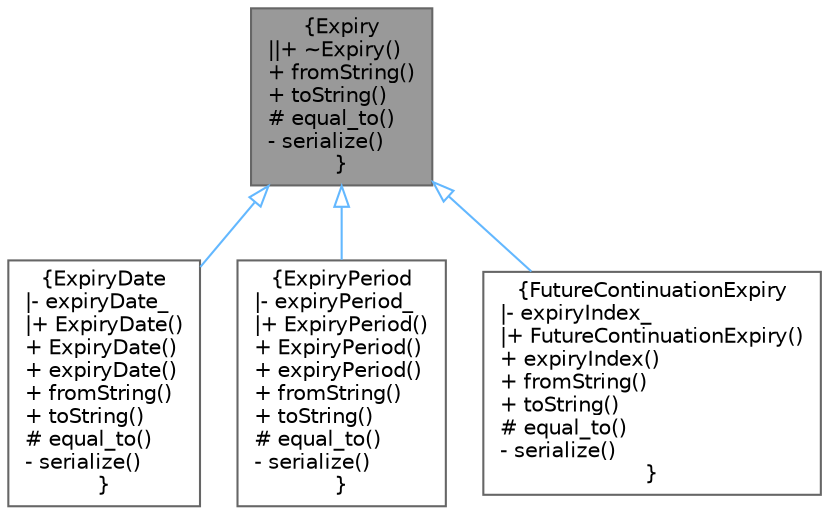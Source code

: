 digraph "Expiry"
{
 // INTERACTIVE_SVG=YES
 // LATEX_PDF_SIZE
  bgcolor="transparent";
  edge [fontname=Helvetica,fontsize=10,labelfontname=Helvetica,labelfontsize=10];
  node [fontname=Helvetica,fontsize=10,shape=box,height=0.2,width=0.4];
  Node1 [label="{Expiry\n||+ ~Expiry()\l+ fromString()\l+ toString()\l# equal_to()\l- serialize()\l}",height=0.2,width=0.4,color="gray40", fillcolor="grey60", style="filled", fontcolor="black",tooltip=" "];
  Node1 -> Node2 [dir="back",color="steelblue1",style="solid",arrowtail="onormal"];
  Node2 [label="{ExpiryDate\n|- expiryDate_\l|+ ExpiryDate()\l+ ExpiryDate()\l+ expiryDate()\l+ fromString()\l+ toString()\l# equal_to()\l- serialize()\l}",height=0.2,width=0.4,color="gray40", fillcolor="white", style="filled",URL="$classore_1_1data_1_1_expiry_date.html",tooltip=" "];
  Node1 -> Node3 [dir="back",color="steelblue1",style="solid",arrowtail="onormal"];
  Node3 [label="{ExpiryPeriod\n|- expiryPeriod_\l|+ ExpiryPeriod()\l+ ExpiryPeriod()\l+ expiryPeriod()\l+ fromString()\l+ toString()\l# equal_to()\l- serialize()\l}",height=0.2,width=0.4,color="gray40", fillcolor="white", style="filled",URL="$classore_1_1data_1_1_expiry_period.html",tooltip=" "];
  Node1 -> Node4 [dir="back",color="steelblue1",style="solid",arrowtail="onormal"];
  Node4 [label="{FutureContinuationExpiry\n|- expiryIndex_\l|+ FutureContinuationExpiry()\l+ expiryIndex()\l+ fromString()\l+ toString()\l# equal_to()\l- serialize()\l}",height=0.2,width=0.4,color="gray40", fillcolor="white", style="filled",URL="$classore_1_1data_1_1_future_continuation_expiry.html",tooltip=" "];
}
